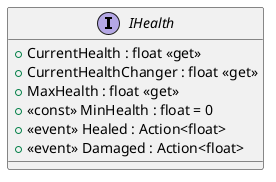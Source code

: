 @startuml
interface IHealth {
    + CurrentHealth : float <<get>>
    + CurrentHealthChanger : float <<get>>
    + MaxHealth : float <<get>>
    + <<const>> MinHealth : float = 0
    +  <<event>> Healed : Action<float> 
    +  <<event>> Damaged : Action<float> 
}
@enduml
